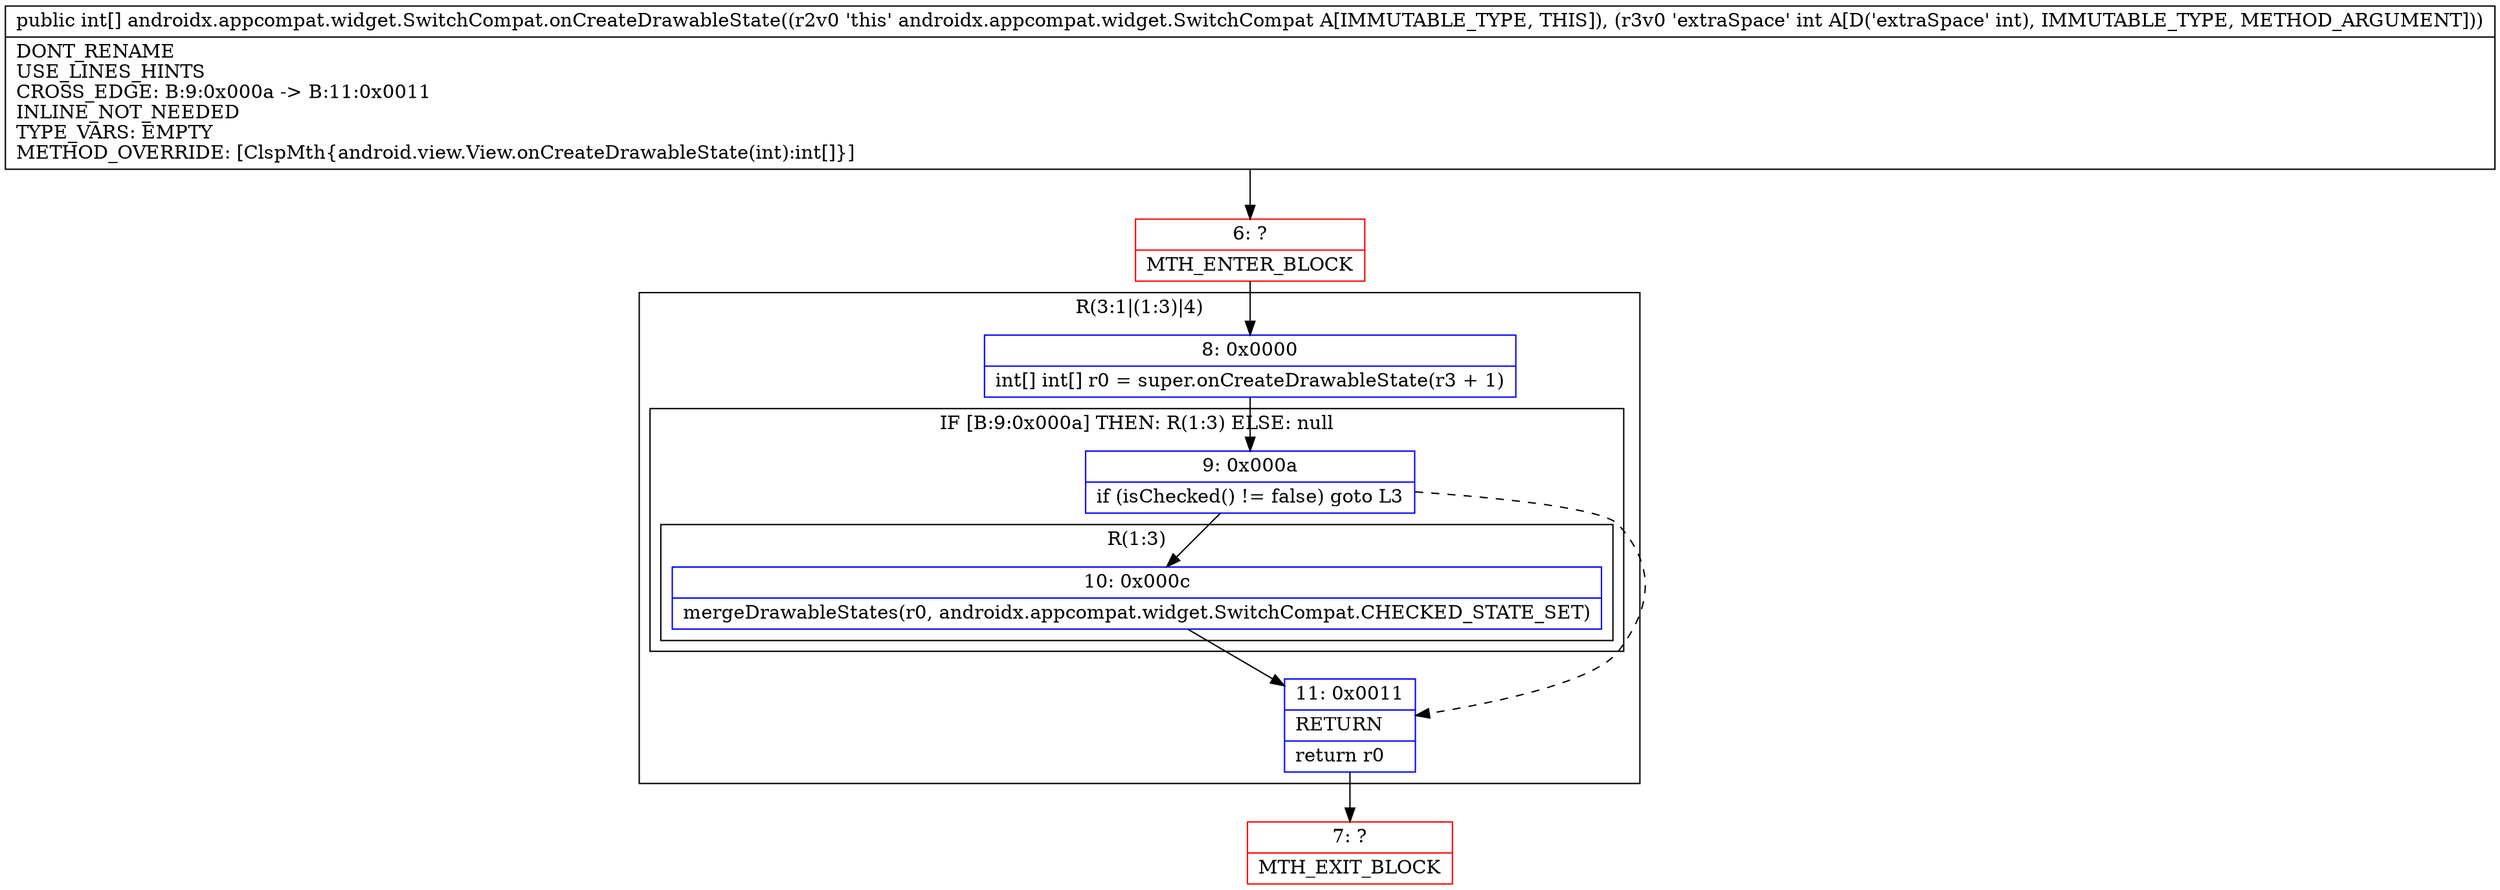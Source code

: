 digraph "CFG forandroidx.appcompat.widget.SwitchCompat.onCreateDrawableState(I)[I" {
subgraph cluster_Region_1910909510 {
label = "R(3:1|(1:3)|4)";
node [shape=record,color=blue];
Node_8 [shape=record,label="{8\:\ 0x0000|int[] int[] r0 = super.onCreateDrawableState(r3 + 1)\l}"];
subgraph cluster_IfRegion_721957996 {
label = "IF [B:9:0x000a] THEN: R(1:3) ELSE: null";
node [shape=record,color=blue];
Node_9 [shape=record,label="{9\:\ 0x000a|if (isChecked() != false) goto L3\l}"];
subgraph cluster_Region_1837767824 {
label = "R(1:3)";
node [shape=record,color=blue];
Node_10 [shape=record,label="{10\:\ 0x000c|mergeDrawableStates(r0, androidx.appcompat.widget.SwitchCompat.CHECKED_STATE_SET)\l}"];
}
}
Node_11 [shape=record,label="{11\:\ 0x0011|RETURN\l|return r0\l}"];
}
Node_6 [shape=record,color=red,label="{6\:\ ?|MTH_ENTER_BLOCK\l}"];
Node_7 [shape=record,color=red,label="{7\:\ ?|MTH_EXIT_BLOCK\l}"];
MethodNode[shape=record,label="{public int[] androidx.appcompat.widget.SwitchCompat.onCreateDrawableState((r2v0 'this' androidx.appcompat.widget.SwitchCompat A[IMMUTABLE_TYPE, THIS]), (r3v0 'extraSpace' int A[D('extraSpace' int), IMMUTABLE_TYPE, METHOD_ARGUMENT]))  | DONT_RENAME\lUSE_LINES_HINTS\lCROSS_EDGE: B:9:0x000a \-\> B:11:0x0011\lINLINE_NOT_NEEDED\lTYPE_VARS: EMPTY\lMETHOD_OVERRIDE: [ClspMth\{android.view.View.onCreateDrawableState(int):int[]\}]\l}"];
MethodNode -> Node_6;Node_8 -> Node_9;
Node_9 -> Node_10;
Node_9 -> Node_11[style=dashed];
Node_10 -> Node_11;
Node_11 -> Node_7;
Node_6 -> Node_8;
}

